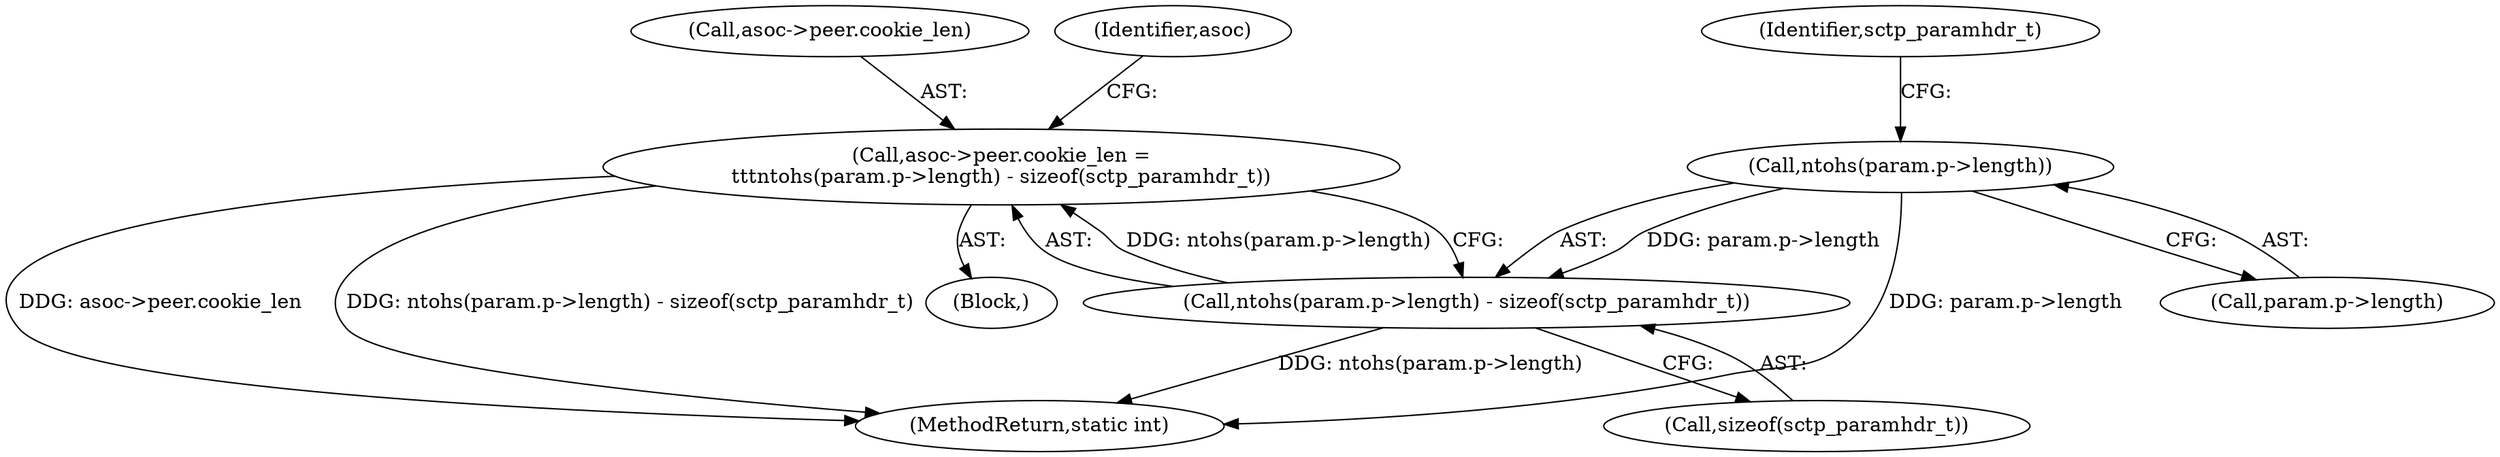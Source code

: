 digraph "0_linux_e40607cbe270a9e8360907cb1e62ddf0736e4864@pointer" {
"1000376" [label="(Call,asoc->peer.cookie_len =\n\t\t\tntohs(param.p->length) - sizeof(sctp_paramhdr_t))"];
"1000382" [label="(Call,ntohs(param.p->length) - sizeof(sctp_paramhdr_t))"];
"1000383" [label="(Call,ntohs(param.p->length))"];
"1000383" [label="(Call,ntohs(param.p->length))"];
"1000390" [label="(Identifier,sctp_paramhdr_t)"];
"1000154" [label="(Block,)"];
"1000376" [label="(Call,asoc->peer.cookie_len =\n\t\t\tntohs(param.p->length) - sizeof(sctp_paramhdr_t))"];
"1000382" [label="(Call,ntohs(param.p->length) - sizeof(sctp_paramhdr_t))"];
"1000384" [label="(Call,param.p->length)"];
"1000394" [label="(Identifier,asoc)"];
"1000377" [label="(Call,asoc->peer.cookie_len)"];
"1000645" [label="(MethodReturn,static int)"];
"1000389" [label="(Call,sizeof(sctp_paramhdr_t))"];
"1000376" -> "1000154"  [label="AST: "];
"1000376" -> "1000382"  [label="CFG: "];
"1000377" -> "1000376"  [label="AST: "];
"1000382" -> "1000376"  [label="AST: "];
"1000394" -> "1000376"  [label="CFG: "];
"1000376" -> "1000645"  [label="DDG: asoc->peer.cookie_len"];
"1000376" -> "1000645"  [label="DDG: ntohs(param.p->length) - sizeof(sctp_paramhdr_t)"];
"1000382" -> "1000376"  [label="DDG: ntohs(param.p->length)"];
"1000382" -> "1000389"  [label="CFG: "];
"1000383" -> "1000382"  [label="AST: "];
"1000389" -> "1000382"  [label="AST: "];
"1000382" -> "1000645"  [label="DDG: ntohs(param.p->length)"];
"1000383" -> "1000382"  [label="DDG: param.p->length"];
"1000383" -> "1000384"  [label="CFG: "];
"1000384" -> "1000383"  [label="AST: "];
"1000390" -> "1000383"  [label="CFG: "];
"1000383" -> "1000645"  [label="DDG: param.p->length"];
}
